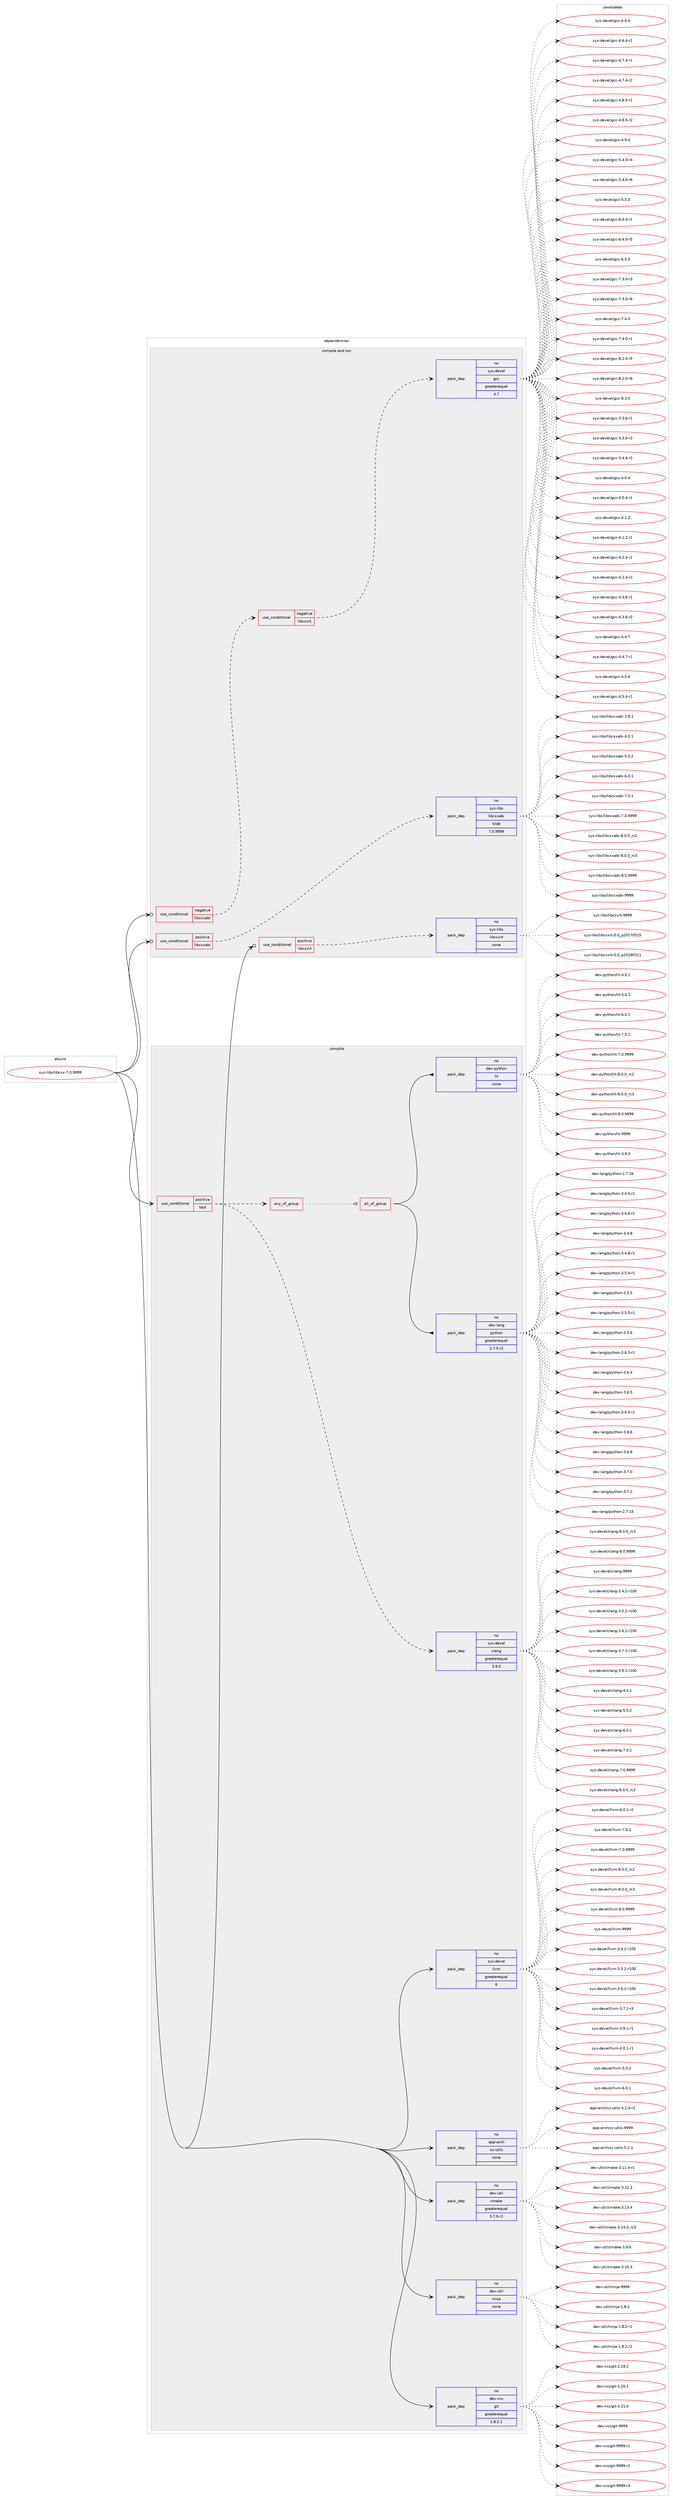 digraph prolog {

# *************
# Graph options
# *************

newrank=true;
concentrate=true;
compound=true;
graph [rankdir=LR,fontname=Helvetica,fontsize=10,ranksep=1.5];#, ranksep=2.5, nodesep=0.2];
edge  [arrowhead=vee];
node  [fontname=Helvetica,fontsize=10];

# **********
# The ebuild
# **********

subgraph cluster_leftcol {
color=gray;
rank=same;
label=<<i>ebuild</i>>;
id [label="sys-libs/libcxx-7.0.9999", color=red, width=4, href="../sys-libs/libcxx-7.0.9999.svg"];
}

# ****************
# The dependencies
# ****************

subgraph cluster_midcol {
color=gray;
label=<<i>dependencies</i>>;
subgraph cluster_compile {
fillcolor="#eeeeee";
style=filled;
label=<<i>compile</i>>;
subgraph cond461893 {
dependency1738040 [label=<<TABLE BORDER="0" CELLBORDER="1" CELLSPACING="0" CELLPADDING="4"><TR><TD ROWSPAN="3" CELLPADDING="10">use_conditional</TD></TR><TR><TD>positive</TD></TR><TR><TD>test</TD></TR></TABLE>>, shape=none, color=red];
subgraph pack1247521 {
dependency1738041 [label=<<TABLE BORDER="0" CELLBORDER="1" CELLSPACING="0" CELLPADDING="4" WIDTH="220"><TR><TD ROWSPAN="6" CELLPADDING="30">pack_dep</TD></TR><TR><TD WIDTH="110">no</TD></TR><TR><TD>sys-devel</TD></TR><TR><TD>clang</TD></TR><TR><TD>greaterequal</TD></TR><TR><TD>3.9.0</TD></TR></TABLE>>, shape=none, color=blue];
}
dependency1738040:e -> dependency1738041:w [weight=20,style="dashed",arrowhead="vee"];
subgraph any27686 {
dependency1738042 [label=<<TABLE BORDER="0" CELLBORDER="1" CELLSPACING="0" CELLPADDING="4"><TR><TD CELLPADDING="10">any_of_group</TD></TR></TABLE>>, shape=none, color=red];subgraph all943 {
dependency1738043 [label=<<TABLE BORDER="0" CELLBORDER="1" CELLSPACING="0" CELLPADDING="4"><TR><TD CELLPADDING="10">all_of_group</TD></TR></TABLE>>, shape=none, color=red];subgraph pack1247522 {
dependency1738044 [label=<<TABLE BORDER="0" CELLBORDER="1" CELLSPACING="0" CELLPADDING="4" WIDTH="220"><TR><TD ROWSPAN="6" CELLPADDING="30">pack_dep</TD></TR><TR><TD WIDTH="110">no</TD></TR><TR><TD>dev-lang</TD></TR><TR><TD>python</TD></TR><TR><TD>greaterequal</TD></TR><TR><TD>2.7.5-r2</TD></TR></TABLE>>, shape=none, color=blue];
}
dependency1738043:e -> dependency1738044:w [weight=20,style="solid",arrowhead="inv"];
subgraph pack1247523 {
dependency1738045 [label=<<TABLE BORDER="0" CELLBORDER="1" CELLSPACING="0" CELLPADDING="4" WIDTH="220"><TR><TD ROWSPAN="6" CELLPADDING="30">pack_dep</TD></TR><TR><TD WIDTH="110">no</TD></TR><TR><TD>dev-python</TD></TR><TR><TD>lit</TD></TR><TR><TD>none</TD></TR><TR><TD></TD></TR></TABLE>>, shape=none, color=blue];
}
dependency1738043:e -> dependency1738045:w [weight=20,style="solid",arrowhead="inv"];
}
dependency1738042:e -> dependency1738043:w [weight=20,style="dotted",arrowhead="oinv"];
}
dependency1738040:e -> dependency1738042:w [weight=20,style="dashed",arrowhead="vee"];
}
id:e -> dependency1738040:w [weight=20,style="solid",arrowhead="vee"];
subgraph pack1247524 {
dependency1738046 [label=<<TABLE BORDER="0" CELLBORDER="1" CELLSPACING="0" CELLPADDING="4" WIDTH="220"><TR><TD ROWSPAN="6" CELLPADDING="30">pack_dep</TD></TR><TR><TD WIDTH="110">no</TD></TR><TR><TD>app-arch</TD></TR><TR><TD>xz-utils</TD></TR><TR><TD>none</TD></TR><TR><TD></TD></TR></TABLE>>, shape=none, color=blue];
}
id:e -> dependency1738046:w [weight=20,style="solid",arrowhead="vee"];
subgraph pack1247525 {
dependency1738047 [label=<<TABLE BORDER="0" CELLBORDER="1" CELLSPACING="0" CELLPADDING="4" WIDTH="220"><TR><TD ROWSPAN="6" CELLPADDING="30">pack_dep</TD></TR><TR><TD WIDTH="110">no</TD></TR><TR><TD>dev-util</TD></TR><TR><TD>cmake</TD></TR><TR><TD>greaterequal</TD></TR><TR><TD>3.7.0-r1</TD></TR></TABLE>>, shape=none, color=blue];
}
id:e -> dependency1738047:w [weight=20,style="solid",arrowhead="vee"];
subgraph pack1247526 {
dependency1738048 [label=<<TABLE BORDER="0" CELLBORDER="1" CELLSPACING="0" CELLPADDING="4" WIDTH="220"><TR><TD ROWSPAN="6" CELLPADDING="30">pack_dep</TD></TR><TR><TD WIDTH="110">no</TD></TR><TR><TD>dev-util</TD></TR><TR><TD>ninja</TD></TR><TR><TD>none</TD></TR><TR><TD></TD></TR></TABLE>>, shape=none, color=blue];
}
id:e -> dependency1738048:w [weight=20,style="solid",arrowhead="vee"];
subgraph pack1247527 {
dependency1738049 [label=<<TABLE BORDER="0" CELLBORDER="1" CELLSPACING="0" CELLPADDING="4" WIDTH="220"><TR><TD ROWSPAN="6" CELLPADDING="30">pack_dep</TD></TR><TR><TD WIDTH="110">no</TD></TR><TR><TD>dev-vcs</TD></TR><TR><TD>git</TD></TR><TR><TD>greaterequal</TD></TR><TR><TD>1.8.2.1</TD></TR></TABLE>>, shape=none, color=blue];
}
id:e -> dependency1738049:w [weight=20,style="solid",arrowhead="vee"];
subgraph pack1247528 {
dependency1738050 [label=<<TABLE BORDER="0" CELLBORDER="1" CELLSPACING="0" CELLPADDING="4" WIDTH="220"><TR><TD ROWSPAN="6" CELLPADDING="30">pack_dep</TD></TR><TR><TD WIDTH="110">no</TD></TR><TR><TD>sys-devel</TD></TR><TR><TD>llvm</TD></TR><TR><TD>greaterequal</TD></TR><TR><TD>6</TD></TR></TABLE>>, shape=none, color=blue];
}
id:e -> dependency1738050:w [weight=20,style="solid",arrowhead="vee"];
}
subgraph cluster_compileandrun {
fillcolor="#eeeeee";
style=filled;
label=<<i>compile and run</i>>;
subgraph cond461894 {
dependency1738051 [label=<<TABLE BORDER="0" CELLBORDER="1" CELLSPACING="0" CELLPADDING="4"><TR><TD ROWSPAN="3" CELLPADDING="10">use_conditional</TD></TR><TR><TD>negative</TD></TR><TR><TD>libcxxabi</TD></TR></TABLE>>, shape=none, color=red];
subgraph cond461895 {
dependency1738052 [label=<<TABLE BORDER="0" CELLBORDER="1" CELLSPACING="0" CELLPADDING="4"><TR><TD ROWSPAN="3" CELLPADDING="10">use_conditional</TD></TR><TR><TD>negative</TD></TR><TR><TD>libcxxrt</TD></TR></TABLE>>, shape=none, color=red];
subgraph pack1247529 {
dependency1738053 [label=<<TABLE BORDER="0" CELLBORDER="1" CELLSPACING="0" CELLPADDING="4" WIDTH="220"><TR><TD ROWSPAN="6" CELLPADDING="30">pack_dep</TD></TR><TR><TD WIDTH="110">no</TD></TR><TR><TD>sys-devel</TD></TR><TR><TD>gcc</TD></TR><TR><TD>greaterequal</TD></TR><TR><TD>4.7</TD></TR></TABLE>>, shape=none, color=blue];
}
dependency1738052:e -> dependency1738053:w [weight=20,style="dashed",arrowhead="vee"];
}
dependency1738051:e -> dependency1738052:w [weight=20,style="dashed",arrowhead="vee"];
}
id:e -> dependency1738051:w [weight=20,style="solid",arrowhead="odotvee"];
subgraph cond461896 {
dependency1738054 [label=<<TABLE BORDER="0" CELLBORDER="1" CELLSPACING="0" CELLPADDING="4"><TR><TD ROWSPAN="3" CELLPADDING="10">use_conditional</TD></TR><TR><TD>positive</TD></TR><TR><TD>libcxxabi</TD></TR></TABLE>>, shape=none, color=red];
subgraph pack1247530 {
dependency1738055 [label=<<TABLE BORDER="0" CELLBORDER="1" CELLSPACING="0" CELLPADDING="4" WIDTH="220"><TR><TD ROWSPAN="6" CELLPADDING="30">pack_dep</TD></TR><TR><TD WIDTH="110">no</TD></TR><TR><TD>sys-libs</TD></TR><TR><TD>libcxxabi</TD></TR><TR><TD>tilde</TD></TR><TR><TD>7.0.9999</TD></TR></TABLE>>, shape=none, color=blue];
}
dependency1738054:e -> dependency1738055:w [weight=20,style="dashed",arrowhead="vee"];
}
id:e -> dependency1738054:w [weight=20,style="solid",arrowhead="odotvee"];
subgraph cond461897 {
dependency1738056 [label=<<TABLE BORDER="0" CELLBORDER="1" CELLSPACING="0" CELLPADDING="4"><TR><TD ROWSPAN="3" CELLPADDING="10">use_conditional</TD></TR><TR><TD>positive</TD></TR><TR><TD>libcxxrt</TD></TR></TABLE>>, shape=none, color=red];
subgraph pack1247531 {
dependency1738057 [label=<<TABLE BORDER="0" CELLBORDER="1" CELLSPACING="0" CELLPADDING="4" WIDTH="220"><TR><TD ROWSPAN="6" CELLPADDING="30">pack_dep</TD></TR><TR><TD WIDTH="110">no</TD></TR><TR><TD>sys-libs</TD></TR><TR><TD>libcxxrt</TD></TR><TR><TD>none</TD></TR><TR><TD></TD></TR></TABLE>>, shape=none, color=blue];
}
dependency1738056:e -> dependency1738057:w [weight=20,style="dashed",arrowhead="vee"];
}
id:e -> dependency1738056:w [weight=20,style="solid",arrowhead="odotvee"];
}
subgraph cluster_run {
fillcolor="#eeeeee";
style=filled;
label=<<i>run</i>>;
}
}

# **************
# The candidates
# **************

subgraph cluster_choices {
rank=same;
color=gray;
label=<<i>candidates</i>>;

subgraph choice1247521 {
color=black;
nodesep=1;
choice1151211154510010111810110847991089711010345514652465045114494848 [label="sys-devel/clang-3.4.2-r100", color=red, width=4,href="../sys-devel/clang-3.4.2-r100.svg"];
choice1151211154510010111810110847991089711010345514653465045114494848 [label="sys-devel/clang-3.5.2-r100", color=red, width=4,href="../sys-devel/clang-3.5.2-r100.svg"];
choice1151211154510010111810110847991089711010345514654465045114494848 [label="sys-devel/clang-3.6.2-r100", color=red, width=4,href="../sys-devel/clang-3.6.2-r100.svg"];
choice1151211154510010111810110847991089711010345514655464945114494848 [label="sys-devel/clang-3.7.1-r100", color=red, width=4,href="../sys-devel/clang-3.7.1-r100.svg"];
choice1151211154510010111810110847991089711010345514657464945114494848 [label="sys-devel/clang-3.9.1-r100", color=red, width=4,href="../sys-devel/clang-3.9.1-r100.svg"];
choice11512111545100101118101108479910897110103455246484649 [label="sys-devel/clang-4.0.1", color=red, width=4,href="../sys-devel/clang-4.0.1.svg"];
choice11512111545100101118101108479910897110103455346484650 [label="sys-devel/clang-5.0.2", color=red, width=4,href="../sys-devel/clang-5.0.2.svg"];
choice11512111545100101118101108479910897110103455446484649 [label="sys-devel/clang-6.0.1", color=red, width=4,href="../sys-devel/clang-6.0.1.svg"];
choice11512111545100101118101108479910897110103455546484649 [label="sys-devel/clang-7.0.1", color=red, width=4,href="../sys-devel/clang-7.0.1.svg"];
choice11512111545100101118101108479910897110103455546484657575757 [label="sys-devel/clang-7.0.9999", color=red, width=4,href="../sys-devel/clang-7.0.9999.svg"];
choice11512111545100101118101108479910897110103455646484648951149950 [label="sys-devel/clang-8.0.0_rc2", color=red, width=4,href="../sys-devel/clang-8.0.0_rc2.svg"];
choice11512111545100101118101108479910897110103455646484648951149951 [label="sys-devel/clang-8.0.0_rc3", color=red, width=4,href="../sys-devel/clang-8.0.0_rc3.svg"];
choice11512111545100101118101108479910897110103455646484657575757 [label="sys-devel/clang-8.0.9999", color=red, width=4,href="../sys-devel/clang-8.0.9999.svg"];
choice115121115451001011181011084799108971101034557575757 [label="sys-devel/clang-9999", color=red, width=4,href="../sys-devel/clang-9999.svg"];
dependency1738041:e -> choice1151211154510010111810110847991089711010345514652465045114494848:w [style=dotted,weight="100"];
dependency1738041:e -> choice1151211154510010111810110847991089711010345514653465045114494848:w [style=dotted,weight="100"];
dependency1738041:e -> choice1151211154510010111810110847991089711010345514654465045114494848:w [style=dotted,weight="100"];
dependency1738041:e -> choice1151211154510010111810110847991089711010345514655464945114494848:w [style=dotted,weight="100"];
dependency1738041:e -> choice1151211154510010111810110847991089711010345514657464945114494848:w [style=dotted,weight="100"];
dependency1738041:e -> choice11512111545100101118101108479910897110103455246484649:w [style=dotted,weight="100"];
dependency1738041:e -> choice11512111545100101118101108479910897110103455346484650:w [style=dotted,weight="100"];
dependency1738041:e -> choice11512111545100101118101108479910897110103455446484649:w [style=dotted,weight="100"];
dependency1738041:e -> choice11512111545100101118101108479910897110103455546484649:w [style=dotted,weight="100"];
dependency1738041:e -> choice11512111545100101118101108479910897110103455546484657575757:w [style=dotted,weight="100"];
dependency1738041:e -> choice11512111545100101118101108479910897110103455646484648951149950:w [style=dotted,weight="100"];
dependency1738041:e -> choice11512111545100101118101108479910897110103455646484648951149951:w [style=dotted,weight="100"];
dependency1738041:e -> choice11512111545100101118101108479910897110103455646484657575757:w [style=dotted,weight="100"];
dependency1738041:e -> choice115121115451001011181011084799108971101034557575757:w [style=dotted,weight="100"];
}
subgraph choice1247522 {
color=black;
nodesep=1;
choice10010111845108971101034711212111610411111045504655464953 [label="dev-lang/python-2.7.15", color=red, width=4,href="../dev-lang/python-2.7.15.svg"];
choice10010111845108971101034711212111610411111045504655464954 [label="dev-lang/python-2.7.16", color=red, width=4,href="../dev-lang/python-2.7.16.svg"];
choice1001011184510897110103471121211161041111104551465246534511449 [label="dev-lang/python-3.4.5-r1", color=red, width=4,href="../dev-lang/python-3.4.5-r1.svg"];
choice1001011184510897110103471121211161041111104551465246544511449 [label="dev-lang/python-3.4.6-r1", color=red, width=4,href="../dev-lang/python-3.4.6-r1.svg"];
choice100101118451089711010347112121116104111110455146524656 [label="dev-lang/python-3.4.8", color=red, width=4,href="../dev-lang/python-3.4.8.svg"];
choice1001011184510897110103471121211161041111104551465246564511449 [label="dev-lang/python-3.4.8-r1", color=red, width=4,href="../dev-lang/python-3.4.8-r1.svg"];
choice1001011184510897110103471121211161041111104551465346524511449 [label="dev-lang/python-3.5.4-r1", color=red, width=4,href="../dev-lang/python-3.5.4-r1.svg"];
choice100101118451089711010347112121116104111110455146534653 [label="dev-lang/python-3.5.5", color=red, width=4,href="../dev-lang/python-3.5.5.svg"];
choice1001011184510897110103471121211161041111104551465346534511449 [label="dev-lang/python-3.5.5-r1", color=red, width=4,href="../dev-lang/python-3.5.5-r1.svg"];
choice100101118451089711010347112121116104111110455146534654 [label="dev-lang/python-3.5.6", color=red, width=4,href="../dev-lang/python-3.5.6.svg"];
choice1001011184510897110103471121211161041111104551465446514511449 [label="dev-lang/python-3.6.3-r1", color=red, width=4,href="../dev-lang/python-3.6.3-r1.svg"];
choice100101118451089711010347112121116104111110455146544652 [label="dev-lang/python-3.6.4", color=red, width=4,href="../dev-lang/python-3.6.4.svg"];
choice100101118451089711010347112121116104111110455146544653 [label="dev-lang/python-3.6.5", color=red, width=4,href="../dev-lang/python-3.6.5.svg"];
choice1001011184510897110103471121211161041111104551465446534511449 [label="dev-lang/python-3.6.5-r1", color=red, width=4,href="../dev-lang/python-3.6.5-r1.svg"];
choice100101118451089711010347112121116104111110455146544654 [label="dev-lang/python-3.6.6", color=red, width=4,href="../dev-lang/python-3.6.6.svg"];
choice100101118451089711010347112121116104111110455146544656 [label="dev-lang/python-3.6.8", color=red, width=4,href="../dev-lang/python-3.6.8.svg"];
choice100101118451089711010347112121116104111110455146554648 [label="dev-lang/python-3.7.0", color=red, width=4,href="../dev-lang/python-3.7.0.svg"];
choice100101118451089711010347112121116104111110455146554650 [label="dev-lang/python-3.7.2", color=red, width=4,href="../dev-lang/python-3.7.2.svg"];
dependency1738044:e -> choice10010111845108971101034711212111610411111045504655464953:w [style=dotted,weight="100"];
dependency1738044:e -> choice10010111845108971101034711212111610411111045504655464954:w [style=dotted,weight="100"];
dependency1738044:e -> choice1001011184510897110103471121211161041111104551465246534511449:w [style=dotted,weight="100"];
dependency1738044:e -> choice1001011184510897110103471121211161041111104551465246544511449:w [style=dotted,weight="100"];
dependency1738044:e -> choice100101118451089711010347112121116104111110455146524656:w [style=dotted,weight="100"];
dependency1738044:e -> choice1001011184510897110103471121211161041111104551465246564511449:w [style=dotted,weight="100"];
dependency1738044:e -> choice1001011184510897110103471121211161041111104551465346524511449:w [style=dotted,weight="100"];
dependency1738044:e -> choice100101118451089711010347112121116104111110455146534653:w [style=dotted,weight="100"];
dependency1738044:e -> choice1001011184510897110103471121211161041111104551465346534511449:w [style=dotted,weight="100"];
dependency1738044:e -> choice100101118451089711010347112121116104111110455146534654:w [style=dotted,weight="100"];
dependency1738044:e -> choice1001011184510897110103471121211161041111104551465446514511449:w [style=dotted,weight="100"];
dependency1738044:e -> choice100101118451089711010347112121116104111110455146544652:w [style=dotted,weight="100"];
dependency1738044:e -> choice100101118451089711010347112121116104111110455146544653:w [style=dotted,weight="100"];
dependency1738044:e -> choice1001011184510897110103471121211161041111104551465446534511449:w [style=dotted,weight="100"];
dependency1738044:e -> choice100101118451089711010347112121116104111110455146544654:w [style=dotted,weight="100"];
dependency1738044:e -> choice100101118451089711010347112121116104111110455146544656:w [style=dotted,weight="100"];
dependency1738044:e -> choice100101118451089711010347112121116104111110455146554648:w [style=dotted,weight="100"];
dependency1738044:e -> choice100101118451089711010347112121116104111110455146554650:w [style=dotted,weight="100"];
}
subgraph choice1247523 {
color=black;
nodesep=1;
choice1001011184511212111610411111047108105116455146574648 [label="dev-python/lit-3.9.0", color=red, width=4,href="../dev-python/lit-3.9.0.svg"];
choice1001011184511212111610411111047108105116455246484649 [label="dev-python/lit-4.0.1", color=red, width=4,href="../dev-python/lit-4.0.1.svg"];
choice1001011184511212111610411111047108105116455346484650 [label="dev-python/lit-5.0.2", color=red, width=4,href="../dev-python/lit-5.0.2.svg"];
choice1001011184511212111610411111047108105116455446484649 [label="dev-python/lit-6.0.1", color=red, width=4,href="../dev-python/lit-6.0.1.svg"];
choice1001011184511212111610411111047108105116455546484649 [label="dev-python/lit-7.0.1", color=red, width=4,href="../dev-python/lit-7.0.1.svg"];
choice1001011184511212111610411111047108105116455546484657575757 [label="dev-python/lit-7.0.9999", color=red, width=4,href="../dev-python/lit-7.0.9999.svg"];
choice1001011184511212111610411111047108105116455646484648951149950 [label="dev-python/lit-8.0.0_rc2", color=red, width=4,href="../dev-python/lit-8.0.0_rc2.svg"];
choice1001011184511212111610411111047108105116455646484648951149951 [label="dev-python/lit-8.0.0_rc3", color=red, width=4,href="../dev-python/lit-8.0.0_rc3.svg"];
choice1001011184511212111610411111047108105116455646484657575757 [label="dev-python/lit-8.0.9999", color=red, width=4,href="../dev-python/lit-8.0.9999.svg"];
choice10010111845112121116104111110471081051164557575757 [label="dev-python/lit-9999", color=red, width=4,href="../dev-python/lit-9999.svg"];
dependency1738045:e -> choice1001011184511212111610411111047108105116455146574648:w [style=dotted,weight="100"];
dependency1738045:e -> choice1001011184511212111610411111047108105116455246484649:w [style=dotted,weight="100"];
dependency1738045:e -> choice1001011184511212111610411111047108105116455346484650:w [style=dotted,weight="100"];
dependency1738045:e -> choice1001011184511212111610411111047108105116455446484649:w [style=dotted,weight="100"];
dependency1738045:e -> choice1001011184511212111610411111047108105116455546484649:w [style=dotted,weight="100"];
dependency1738045:e -> choice1001011184511212111610411111047108105116455546484657575757:w [style=dotted,weight="100"];
dependency1738045:e -> choice1001011184511212111610411111047108105116455646484648951149950:w [style=dotted,weight="100"];
dependency1738045:e -> choice1001011184511212111610411111047108105116455646484648951149951:w [style=dotted,weight="100"];
dependency1738045:e -> choice1001011184511212111610411111047108105116455646484657575757:w [style=dotted,weight="100"];
dependency1738045:e -> choice10010111845112121116104111110471081051164557575757:w [style=dotted,weight="100"];
}
subgraph choice1247524 {
color=black;
nodesep=1;
choice971121124597114991044712012245117116105108115455346504651 [label="app-arch/xz-utils-5.2.3", color=red, width=4,href="../app-arch/xz-utils-5.2.3.svg"];
choice9711211245971149910447120122451171161051081154553465046524511450 [label="app-arch/xz-utils-5.2.4-r2", color=red, width=4,href="../app-arch/xz-utils-5.2.4-r2.svg"];
choice9711211245971149910447120122451171161051081154557575757 [label="app-arch/xz-utils-9999", color=red, width=4,href="../app-arch/xz-utils-9999.svg"];
dependency1738046:e -> choice971121124597114991044712012245117116105108115455346504651:w [style=dotted,weight="100"];
dependency1738046:e -> choice9711211245971149910447120122451171161051081154553465046524511450:w [style=dotted,weight="100"];
dependency1738046:e -> choice9711211245971149910447120122451171161051081154557575757:w [style=dotted,weight="100"];
}
subgraph choice1247525 {
color=black;
nodesep=1;
choice1001011184511711610510847991099710710145514649484651 [label="dev-util/cmake-3.10.3", color=red, width=4,href="../dev-util/cmake-3.10.3.svg"];
choice10010111845117116105108479910997107101455146494946524511449 [label="dev-util/cmake-3.11.4-r1", color=red, width=4,href="../dev-util/cmake-3.11.4-r1.svg"];
choice1001011184511711610510847991099710710145514649504651 [label="dev-util/cmake-3.12.3", color=red, width=4,href="../dev-util/cmake-3.12.3.svg"];
choice1001011184511711610510847991099710710145514649514652 [label="dev-util/cmake-3.13.4", color=red, width=4,href="../dev-util/cmake-3.13.4.svg"];
choice1001011184511711610510847991099710710145514649524648951149951 [label="dev-util/cmake-3.14.0_rc3", color=red, width=4,href="../dev-util/cmake-3.14.0_rc3.svg"];
choice10010111845117116105108479910997107101455146574654 [label="dev-util/cmake-3.9.6", color=red, width=4,href="../dev-util/cmake-3.9.6.svg"];
dependency1738047:e -> choice1001011184511711610510847991099710710145514649484651:w [style=dotted,weight="100"];
dependency1738047:e -> choice10010111845117116105108479910997107101455146494946524511449:w [style=dotted,weight="100"];
dependency1738047:e -> choice1001011184511711610510847991099710710145514649504651:w [style=dotted,weight="100"];
dependency1738047:e -> choice1001011184511711610510847991099710710145514649514652:w [style=dotted,weight="100"];
dependency1738047:e -> choice1001011184511711610510847991099710710145514649524648951149951:w [style=dotted,weight="100"];
dependency1738047:e -> choice10010111845117116105108479910997107101455146574654:w [style=dotted,weight="100"];
}
subgraph choice1247526 {
color=black;
nodesep=1;
choice100101118451171161051084711010511010697454946564650 [label="dev-util/ninja-1.8.2", color=red, width=4,href="../dev-util/ninja-1.8.2.svg"];
choice1001011184511711610510847110105110106974549465646504511449 [label="dev-util/ninja-1.8.2-r1", color=red, width=4,href="../dev-util/ninja-1.8.2-r1.svg"];
choice1001011184511711610510847110105110106974549465646504511450 [label="dev-util/ninja-1.8.2-r2", color=red, width=4,href="../dev-util/ninja-1.8.2-r2.svg"];
choice1001011184511711610510847110105110106974557575757 [label="dev-util/ninja-9999", color=red, width=4,href="../dev-util/ninja-9999.svg"];
dependency1738048:e -> choice100101118451171161051084711010511010697454946564650:w [style=dotted,weight="100"];
dependency1738048:e -> choice1001011184511711610510847110105110106974549465646504511449:w [style=dotted,weight="100"];
dependency1738048:e -> choice1001011184511711610510847110105110106974549465646504511450:w [style=dotted,weight="100"];
dependency1738048:e -> choice1001011184511711610510847110105110106974557575757:w [style=dotted,weight="100"];
}
subgraph choice1247527 {
color=black;
nodesep=1;
choice10010111845118991154710310511645504649574650 [label="dev-vcs/git-2.19.2", color=red, width=4,href="../dev-vcs/git-2.19.2.svg"];
choice10010111845118991154710310511645504650484649 [label="dev-vcs/git-2.20.1", color=red, width=4,href="../dev-vcs/git-2.20.1.svg"];
choice10010111845118991154710310511645504650494648 [label="dev-vcs/git-2.21.0", color=red, width=4,href="../dev-vcs/git-2.21.0.svg"];
choice1001011184511899115471031051164557575757 [label="dev-vcs/git-9999", color=red, width=4,href="../dev-vcs/git-9999.svg"];
choice10010111845118991154710310511645575757574511449 [label="dev-vcs/git-9999-r1", color=red, width=4,href="../dev-vcs/git-9999-r1.svg"];
choice10010111845118991154710310511645575757574511450 [label="dev-vcs/git-9999-r2", color=red, width=4,href="../dev-vcs/git-9999-r2.svg"];
choice10010111845118991154710310511645575757574511451 [label="dev-vcs/git-9999-r3", color=red, width=4,href="../dev-vcs/git-9999-r3.svg"];
dependency1738049:e -> choice10010111845118991154710310511645504649574650:w [style=dotted,weight="100"];
dependency1738049:e -> choice10010111845118991154710310511645504650484649:w [style=dotted,weight="100"];
dependency1738049:e -> choice10010111845118991154710310511645504650494648:w [style=dotted,weight="100"];
dependency1738049:e -> choice1001011184511899115471031051164557575757:w [style=dotted,weight="100"];
dependency1738049:e -> choice10010111845118991154710310511645575757574511449:w [style=dotted,weight="100"];
dependency1738049:e -> choice10010111845118991154710310511645575757574511450:w [style=dotted,weight="100"];
dependency1738049:e -> choice10010111845118991154710310511645575757574511451:w [style=dotted,weight="100"];
}
subgraph choice1247528 {
color=black;
nodesep=1;
choice115121115451001011181011084710810811810945514652465045114494848 [label="sys-devel/llvm-3.4.2-r100", color=red, width=4,href="../sys-devel/llvm-3.4.2-r100.svg"];
choice115121115451001011181011084710810811810945514653465045114494848 [label="sys-devel/llvm-3.5.2-r100", color=red, width=4,href="../sys-devel/llvm-3.5.2-r100.svg"];
choice115121115451001011181011084710810811810945514654465045114494848 [label="sys-devel/llvm-3.6.2-r100", color=red, width=4,href="../sys-devel/llvm-3.6.2-r100.svg"];
choice11512111545100101118101108471081081181094551465546494511451 [label="sys-devel/llvm-3.7.1-r3", color=red, width=4,href="../sys-devel/llvm-3.7.1-r3.svg"];
choice11512111545100101118101108471081081181094551465746494511449 [label="sys-devel/llvm-3.9.1-r1", color=red, width=4,href="../sys-devel/llvm-3.9.1-r1.svg"];
choice11512111545100101118101108471081081181094552464846494511449 [label="sys-devel/llvm-4.0.1-r1", color=red, width=4,href="../sys-devel/llvm-4.0.1-r1.svg"];
choice1151211154510010111810110847108108118109455346484650 [label="sys-devel/llvm-5.0.2", color=red, width=4,href="../sys-devel/llvm-5.0.2.svg"];
choice1151211154510010111810110847108108118109455446484649 [label="sys-devel/llvm-6.0.1", color=red, width=4,href="../sys-devel/llvm-6.0.1.svg"];
choice11512111545100101118101108471081081181094554464846494511450 [label="sys-devel/llvm-6.0.1-r2", color=red, width=4,href="../sys-devel/llvm-6.0.1-r2.svg"];
choice1151211154510010111810110847108108118109455546484649 [label="sys-devel/llvm-7.0.1", color=red, width=4,href="../sys-devel/llvm-7.0.1.svg"];
choice1151211154510010111810110847108108118109455546484657575757 [label="sys-devel/llvm-7.0.9999", color=red, width=4,href="../sys-devel/llvm-7.0.9999.svg"];
choice1151211154510010111810110847108108118109455646484648951149950 [label="sys-devel/llvm-8.0.0_rc2", color=red, width=4,href="../sys-devel/llvm-8.0.0_rc2.svg"];
choice1151211154510010111810110847108108118109455646484648951149951 [label="sys-devel/llvm-8.0.0_rc3", color=red, width=4,href="../sys-devel/llvm-8.0.0_rc3.svg"];
choice1151211154510010111810110847108108118109455646484657575757 [label="sys-devel/llvm-8.0.9999", color=red, width=4,href="../sys-devel/llvm-8.0.9999.svg"];
choice11512111545100101118101108471081081181094557575757 [label="sys-devel/llvm-9999", color=red, width=4,href="../sys-devel/llvm-9999.svg"];
dependency1738050:e -> choice115121115451001011181011084710810811810945514652465045114494848:w [style=dotted,weight="100"];
dependency1738050:e -> choice115121115451001011181011084710810811810945514653465045114494848:w [style=dotted,weight="100"];
dependency1738050:e -> choice115121115451001011181011084710810811810945514654465045114494848:w [style=dotted,weight="100"];
dependency1738050:e -> choice11512111545100101118101108471081081181094551465546494511451:w [style=dotted,weight="100"];
dependency1738050:e -> choice11512111545100101118101108471081081181094551465746494511449:w [style=dotted,weight="100"];
dependency1738050:e -> choice11512111545100101118101108471081081181094552464846494511449:w [style=dotted,weight="100"];
dependency1738050:e -> choice1151211154510010111810110847108108118109455346484650:w [style=dotted,weight="100"];
dependency1738050:e -> choice1151211154510010111810110847108108118109455446484649:w [style=dotted,weight="100"];
dependency1738050:e -> choice11512111545100101118101108471081081181094554464846494511450:w [style=dotted,weight="100"];
dependency1738050:e -> choice1151211154510010111810110847108108118109455546484649:w [style=dotted,weight="100"];
dependency1738050:e -> choice1151211154510010111810110847108108118109455546484657575757:w [style=dotted,weight="100"];
dependency1738050:e -> choice1151211154510010111810110847108108118109455646484648951149950:w [style=dotted,weight="100"];
dependency1738050:e -> choice1151211154510010111810110847108108118109455646484648951149951:w [style=dotted,weight="100"];
dependency1738050:e -> choice1151211154510010111810110847108108118109455646484657575757:w [style=dotted,weight="100"];
dependency1738050:e -> choice11512111545100101118101108471081081181094557575757:w [style=dotted,weight="100"];
}
subgraph choice1247529 {
color=black;
nodesep=1;
choice115121115451001011181011084710399994551465146544511449 [label="sys-devel/gcc-3.3.6-r1", color=red, width=4,href="../sys-devel/gcc-3.3.6-r1.svg"];
choice115121115451001011181011084710399994551465146544511450 [label="sys-devel/gcc-3.3.6-r2", color=red, width=4,href="../sys-devel/gcc-3.3.6-r2.svg"];
choice115121115451001011181011084710399994551465246544511450 [label="sys-devel/gcc-3.4.6-r2", color=red, width=4,href="../sys-devel/gcc-3.4.6-r2.svg"];
choice11512111545100101118101108471039999455246484652 [label="sys-devel/gcc-4.0.4", color=red, width=4,href="../sys-devel/gcc-4.0.4.svg"];
choice115121115451001011181011084710399994552464846524511449 [label="sys-devel/gcc-4.0.4-r1", color=red, width=4,href="../sys-devel/gcc-4.0.4-r1.svg"];
choice11512111545100101118101108471039999455246494650 [label="sys-devel/gcc-4.1.2", color=red, width=4,href="../sys-devel/gcc-4.1.2.svg"];
choice115121115451001011181011084710399994552464946504511449 [label="sys-devel/gcc-4.1.2-r1", color=red, width=4,href="../sys-devel/gcc-4.1.2-r1.svg"];
choice115121115451001011181011084710399994552465046524511449 [label="sys-devel/gcc-4.2.4-r1", color=red, width=4,href="../sys-devel/gcc-4.2.4-r1.svg"];
choice115121115451001011181011084710399994552465046524511450 [label="sys-devel/gcc-4.2.4-r2", color=red, width=4,href="../sys-devel/gcc-4.2.4-r2.svg"];
choice115121115451001011181011084710399994552465146544511449 [label="sys-devel/gcc-4.3.6-r1", color=red, width=4,href="../sys-devel/gcc-4.3.6-r1.svg"];
choice115121115451001011181011084710399994552465146544511450 [label="sys-devel/gcc-4.3.6-r2", color=red, width=4,href="../sys-devel/gcc-4.3.6-r2.svg"];
choice11512111545100101118101108471039999455246524655 [label="sys-devel/gcc-4.4.7", color=red, width=4,href="../sys-devel/gcc-4.4.7.svg"];
choice115121115451001011181011084710399994552465246554511449 [label="sys-devel/gcc-4.4.7-r1", color=red, width=4,href="../sys-devel/gcc-4.4.7-r1.svg"];
choice11512111545100101118101108471039999455246534652 [label="sys-devel/gcc-4.5.4", color=red, width=4,href="../sys-devel/gcc-4.5.4.svg"];
choice115121115451001011181011084710399994552465346524511449 [label="sys-devel/gcc-4.5.4-r1", color=red, width=4,href="../sys-devel/gcc-4.5.4-r1.svg"];
choice11512111545100101118101108471039999455246544652 [label="sys-devel/gcc-4.6.4", color=red, width=4,href="../sys-devel/gcc-4.6.4.svg"];
choice115121115451001011181011084710399994552465446524511449 [label="sys-devel/gcc-4.6.4-r1", color=red, width=4,href="../sys-devel/gcc-4.6.4-r1.svg"];
choice115121115451001011181011084710399994552465546524511449 [label="sys-devel/gcc-4.7.4-r1", color=red, width=4,href="../sys-devel/gcc-4.7.4-r1.svg"];
choice115121115451001011181011084710399994552465546524511450 [label="sys-devel/gcc-4.7.4-r2", color=red, width=4,href="../sys-devel/gcc-4.7.4-r2.svg"];
choice115121115451001011181011084710399994552465646534511449 [label="sys-devel/gcc-4.8.5-r1", color=red, width=4,href="../sys-devel/gcc-4.8.5-r1.svg"];
choice115121115451001011181011084710399994552465646534511450 [label="sys-devel/gcc-4.8.5-r2", color=red, width=4,href="../sys-devel/gcc-4.8.5-r2.svg"];
choice11512111545100101118101108471039999455246574652 [label="sys-devel/gcc-4.9.4", color=red, width=4,href="../sys-devel/gcc-4.9.4.svg"];
choice115121115451001011181011084710399994553465246484511452 [label="sys-devel/gcc-5.4.0-r4", color=red, width=4,href="../sys-devel/gcc-5.4.0-r4.svg"];
choice115121115451001011181011084710399994553465246484511454 [label="sys-devel/gcc-5.4.0-r6", color=red, width=4,href="../sys-devel/gcc-5.4.0-r6.svg"];
choice11512111545100101118101108471039999455346534648 [label="sys-devel/gcc-5.5.0", color=red, width=4,href="../sys-devel/gcc-5.5.0.svg"];
choice115121115451001011181011084710399994554465246484511449 [label="sys-devel/gcc-6.4.0-r1", color=red, width=4,href="../sys-devel/gcc-6.4.0-r1.svg"];
choice115121115451001011181011084710399994554465246484511453 [label="sys-devel/gcc-6.4.0-r5", color=red, width=4,href="../sys-devel/gcc-6.4.0-r5.svg"];
choice11512111545100101118101108471039999455446534648 [label="sys-devel/gcc-6.5.0", color=red, width=4,href="../sys-devel/gcc-6.5.0.svg"];
choice115121115451001011181011084710399994555465146484511451 [label="sys-devel/gcc-7.3.0-r3", color=red, width=4,href="../sys-devel/gcc-7.3.0-r3.svg"];
choice115121115451001011181011084710399994555465146484511454 [label="sys-devel/gcc-7.3.0-r6", color=red, width=4,href="../sys-devel/gcc-7.3.0-r6.svg"];
choice11512111545100101118101108471039999455546524648 [label="sys-devel/gcc-7.4.0", color=red, width=4,href="../sys-devel/gcc-7.4.0.svg"];
choice115121115451001011181011084710399994555465246484511449 [label="sys-devel/gcc-7.4.0-r1", color=red, width=4,href="../sys-devel/gcc-7.4.0-r1.svg"];
choice115121115451001011181011084710399994556465046484511453 [label="sys-devel/gcc-8.2.0-r5", color=red, width=4,href="../sys-devel/gcc-8.2.0-r5.svg"];
choice115121115451001011181011084710399994556465046484511454 [label="sys-devel/gcc-8.2.0-r6", color=red, width=4,href="../sys-devel/gcc-8.2.0-r6.svg"];
choice11512111545100101118101108471039999455646514648 [label="sys-devel/gcc-8.3.0", color=red, width=4,href="../sys-devel/gcc-8.3.0.svg"];
dependency1738053:e -> choice115121115451001011181011084710399994551465146544511449:w [style=dotted,weight="100"];
dependency1738053:e -> choice115121115451001011181011084710399994551465146544511450:w [style=dotted,weight="100"];
dependency1738053:e -> choice115121115451001011181011084710399994551465246544511450:w [style=dotted,weight="100"];
dependency1738053:e -> choice11512111545100101118101108471039999455246484652:w [style=dotted,weight="100"];
dependency1738053:e -> choice115121115451001011181011084710399994552464846524511449:w [style=dotted,weight="100"];
dependency1738053:e -> choice11512111545100101118101108471039999455246494650:w [style=dotted,weight="100"];
dependency1738053:e -> choice115121115451001011181011084710399994552464946504511449:w [style=dotted,weight="100"];
dependency1738053:e -> choice115121115451001011181011084710399994552465046524511449:w [style=dotted,weight="100"];
dependency1738053:e -> choice115121115451001011181011084710399994552465046524511450:w [style=dotted,weight="100"];
dependency1738053:e -> choice115121115451001011181011084710399994552465146544511449:w [style=dotted,weight="100"];
dependency1738053:e -> choice115121115451001011181011084710399994552465146544511450:w [style=dotted,weight="100"];
dependency1738053:e -> choice11512111545100101118101108471039999455246524655:w [style=dotted,weight="100"];
dependency1738053:e -> choice115121115451001011181011084710399994552465246554511449:w [style=dotted,weight="100"];
dependency1738053:e -> choice11512111545100101118101108471039999455246534652:w [style=dotted,weight="100"];
dependency1738053:e -> choice115121115451001011181011084710399994552465346524511449:w [style=dotted,weight="100"];
dependency1738053:e -> choice11512111545100101118101108471039999455246544652:w [style=dotted,weight="100"];
dependency1738053:e -> choice115121115451001011181011084710399994552465446524511449:w [style=dotted,weight="100"];
dependency1738053:e -> choice115121115451001011181011084710399994552465546524511449:w [style=dotted,weight="100"];
dependency1738053:e -> choice115121115451001011181011084710399994552465546524511450:w [style=dotted,weight="100"];
dependency1738053:e -> choice115121115451001011181011084710399994552465646534511449:w [style=dotted,weight="100"];
dependency1738053:e -> choice115121115451001011181011084710399994552465646534511450:w [style=dotted,weight="100"];
dependency1738053:e -> choice11512111545100101118101108471039999455246574652:w [style=dotted,weight="100"];
dependency1738053:e -> choice115121115451001011181011084710399994553465246484511452:w [style=dotted,weight="100"];
dependency1738053:e -> choice115121115451001011181011084710399994553465246484511454:w [style=dotted,weight="100"];
dependency1738053:e -> choice11512111545100101118101108471039999455346534648:w [style=dotted,weight="100"];
dependency1738053:e -> choice115121115451001011181011084710399994554465246484511449:w [style=dotted,weight="100"];
dependency1738053:e -> choice115121115451001011181011084710399994554465246484511453:w [style=dotted,weight="100"];
dependency1738053:e -> choice11512111545100101118101108471039999455446534648:w [style=dotted,weight="100"];
dependency1738053:e -> choice115121115451001011181011084710399994555465146484511451:w [style=dotted,weight="100"];
dependency1738053:e -> choice115121115451001011181011084710399994555465146484511454:w [style=dotted,weight="100"];
dependency1738053:e -> choice11512111545100101118101108471039999455546524648:w [style=dotted,weight="100"];
dependency1738053:e -> choice115121115451001011181011084710399994555465246484511449:w [style=dotted,weight="100"];
dependency1738053:e -> choice115121115451001011181011084710399994556465046484511453:w [style=dotted,weight="100"];
dependency1738053:e -> choice115121115451001011181011084710399994556465046484511454:w [style=dotted,weight="100"];
dependency1738053:e -> choice11512111545100101118101108471039999455646514648:w [style=dotted,weight="100"];
}
subgraph choice1247530 {
color=black;
nodesep=1;
choice11512111545108105981154710810598991201209798105455146574649 [label="sys-libs/libcxxabi-3.9.1", color=red, width=4,href="../sys-libs/libcxxabi-3.9.1.svg"];
choice11512111545108105981154710810598991201209798105455246484649 [label="sys-libs/libcxxabi-4.0.1", color=red, width=4,href="../sys-libs/libcxxabi-4.0.1.svg"];
choice11512111545108105981154710810598991201209798105455346484650 [label="sys-libs/libcxxabi-5.0.2", color=red, width=4,href="../sys-libs/libcxxabi-5.0.2.svg"];
choice11512111545108105981154710810598991201209798105455446484649 [label="sys-libs/libcxxabi-6.0.1", color=red, width=4,href="../sys-libs/libcxxabi-6.0.1.svg"];
choice11512111545108105981154710810598991201209798105455546484649 [label="sys-libs/libcxxabi-7.0.1", color=red, width=4,href="../sys-libs/libcxxabi-7.0.1.svg"];
choice11512111545108105981154710810598991201209798105455546484657575757 [label="sys-libs/libcxxabi-7.0.9999", color=red, width=4,href="../sys-libs/libcxxabi-7.0.9999.svg"];
choice11512111545108105981154710810598991201209798105455646484648951149950 [label="sys-libs/libcxxabi-8.0.0_rc2", color=red, width=4,href="../sys-libs/libcxxabi-8.0.0_rc2.svg"];
choice11512111545108105981154710810598991201209798105455646484648951149951 [label="sys-libs/libcxxabi-8.0.0_rc3", color=red, width=4,href="../sys-libs/libcxxabi-8.0.0_rc3.svg"];
choice11512111545108105981154710810598991201209798105455646484657575757 [label="sys-libs/libcxxabi-8.0.9999", color=red, width=4,href="../sys-libs/libcxxabi-8.0.9999.svg"];
choice115121115451081059811547108105989912012097981054557575757 [label="sys-libs/libcxxabi-9999", color=red, width=4,href="../sys-libs/libcxxabi-9999.svg"];
dependency1738055:e -> choice11512111545108105981154710810598991201209798105455146574649:w [style=dotted,weight="100"];
dependency1738055:e -> choice11512111545108105981154710810598991201209798105455246484649:w [style=dotted,weight="100"];
dependency1738055:e -> choice11512111545108105981154710810598991201209798105455346484650:w [style=dotted,weight="100"];
dependency1738055:e -> choice11512111545108105981154710810598991201209798105455446484649:w [style=dotted,weight="100"];
dependency1738055:e -> choice11512111545108105981154710810598991201209798105455546484649:w [style=dotted,weight="100"];
dependency1738055:e -> choice11512111545108105981154710810598991201209798105455546484657575757:w [style=dotted,weight="100"];
dependency1738055:e -> choice11512111545108105981154710810598991201209798105455646484648951149950:w [style=dotted,weight="100"];
dependency1738055:e -> choice11512111545108105981154710810598991201209798105455646484648951149951:w [style=dotted,weight="100"];
dependency1738055:e -> choice11512111545108105981154710810598991201209798105455646484657575757:w [style=dotted,weight="100"];
dependency1738055:e -> choice115121115451081059811547108105989912012097981054557575757:w [style=dotted,weight="100"];
}
subgraph choice1247531 {
color=black;
nodesep=1;
choice115121115451081059811547108105989912012011411645484648951125048495548534953 [label="sys-libs/libcxxrt-0.0_p20170515", color=red, width=4,href="../sys-libs/libcxxrt-0.0_p20170515.svg"];
choice115121115451081059811547108105989912012011411645484648951125048495648514949 [label="sys-libs/libcxxrt-0.0_p20180311", color=red, width=4,href="../sys-libs/libcxxrt-0.0_p20180311.svg"];
choice11512111545108105981154710810598991201201141164557575757 [label="sys-libs/libcxxrt-9999", color=red, width=4,href="../sys-libs/libcxxrt-9999.svg"];
dependency1738057:e -> choice115121115451081059811547108105989912012011411645484648951125048495548534953:w [style=dotted,weight="100"];
dependency1738057:e -> choice115121115451081059811547108105989912012011411645484648951125048495648514949:w [style=dotted,weight="100"];
dependency1738057:e -> choice11512111545108105981154710810598991201201141164557575757:w [style=dotted,weight="100"];
}
}

}
